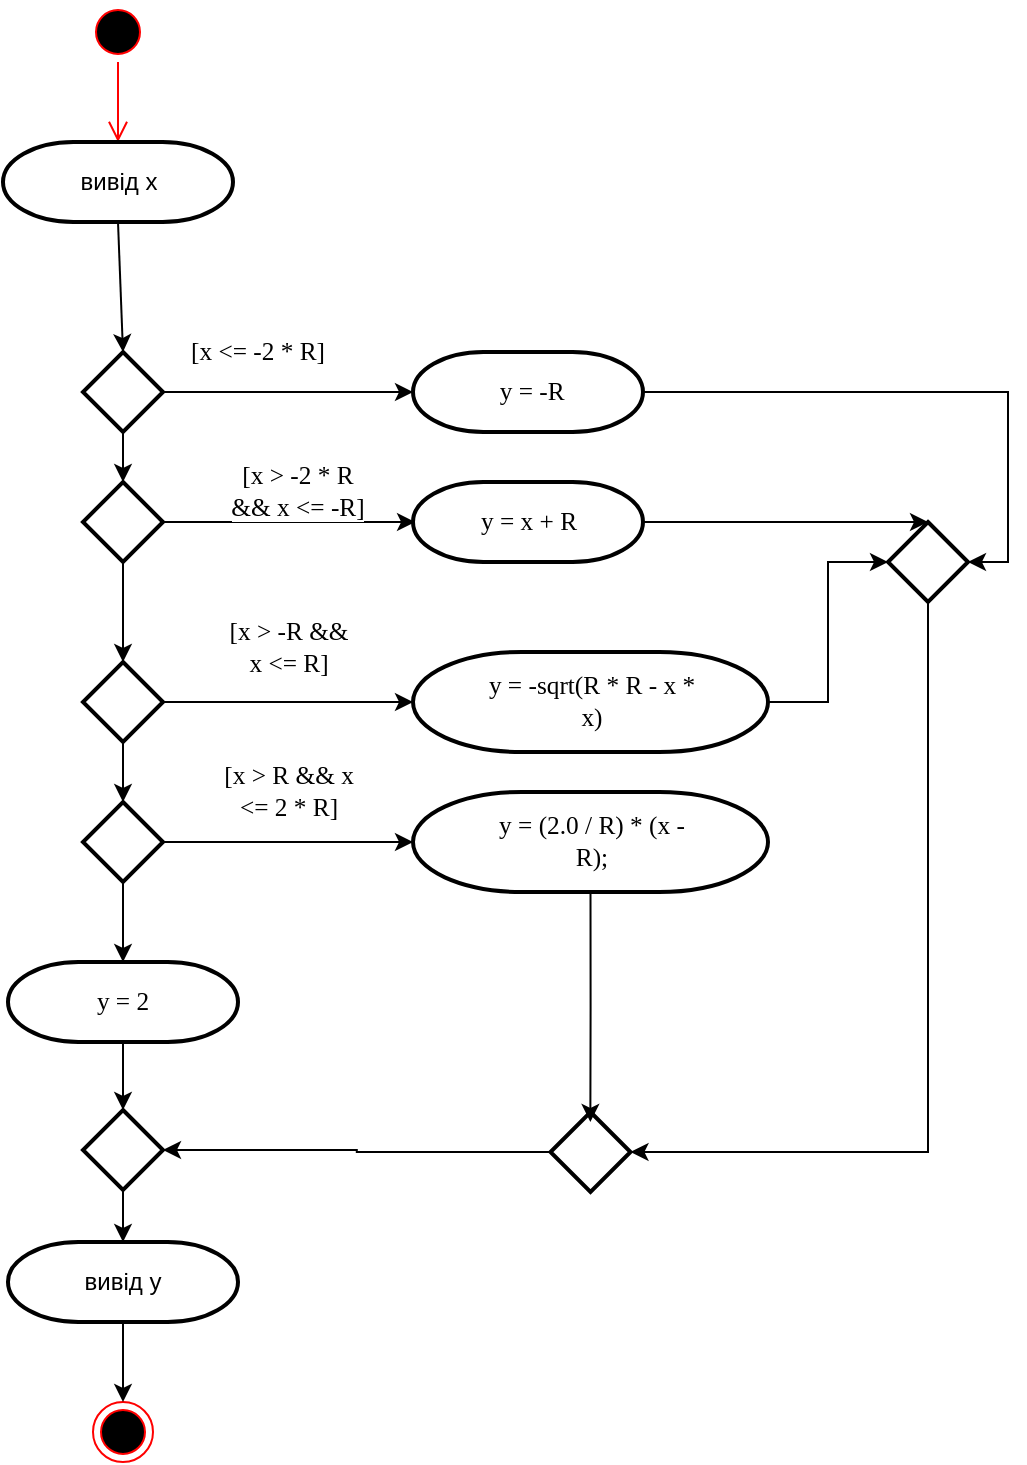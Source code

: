 <mxfile version="28.1.2">
  <diagram name="Сторінка-1" id="ZzPkz9YbqiSq4HCXTbwG">
    <mxGraphModel dx="1226" dy="746" grid="1" gridSize="10" guides="1" tooltips="1" connect="1" arrows="1" fold="1" page="1" pageScale="1" pageWidth="827" pageHeight="1169" math="0" shadow="0">
      <root>
        <mxCell id="0" />
        <mxCell id="1" parent="0" />
        <mxCell id="nThEs6j2bTb8UrddvlU9-1" value="" style="ellipse;html=1;shape=startState;fillColor=#000000;strokeColor=#ff0000;" vertex="1" parent="1">
          <mxGeometry x="140" y="10" width="30" height="30" as="geometry" />
        </mxCell>
        <mxCell id="nThEs6j2bTb8UrddvlU9-2" value="" style="edgeStyle=orthogonalEdgeStyle;html=1;verticalAlign=bottom;endArrow=open;endSize=8;strokeColor=#ff0000;rounded=0;entryX=0.5;entryY=0;entryDx=0;entryDy=0;entryPerimeter=0;" edge="1" source="nThEs6j2bTb8UrddvlU9-1" parent="1" target="nThEs6j2bTb8UrddvlU9-4">
          <mxGeometry relative="1" as="geometry">
            <mxPoint x="155" y="100" as="targetPoint" />
          </mxGeometry>
        </mxCell>
        <mxCell id="nThEs6j2bTb8UrddvlU9-4" value="вивід x" style="strokeWidth=2;html=1;shape=mxgraph.flowchart.terminator;whiteSpace=wrap;" vertex="1" parent="1">
          <mxGeometry x="97.5" y="80" width="115" height="40" as="geometry" />
        </mxCell>
        <mxCell id="nThEs6j2bTb8UrddvlU9-5" value="" style="endArrow=classic;html=1;rounded=0;exitX=0.5;exitY=1;exitDx=0;exitDy=0;exitPerimeter=0;entryX=0.5;entryY=0;entryDx=0;entryDy=0;entryPerimeter=0;" edge="1" parent="1" source="nThEs6j2bTb8UrddvlU9-4" target="nThEs6j2bTb8UrddvlU9-6">
          <mxGeometry width="50" height="50" relative="1" as="geometry">
            <mxPoint x="242.5" y="220" as="sourcePoint" />
            <mxPoint x="157.5" y="190" as="targetPoint" />
          </mxGeometry>
        </mxCell>
        <mxCell id="nThEs6j2bTb8UrddvlU9-6" value="" style="strokeWidth=2;html=1;shape=mxgraph.flowchart.decision;whiteSpace=wrap;" vertex="1" parent="1">
          <mxGeometry x="137.5" y="185" width="40" height="40" as="geometry" />
        </mxCell>
        <mxCell id="nThEs6j2bTb8UrddvlU9-7" value="" style="strokeWidth=2;html=1;shape=mxgraph.flowchart.decision;whiteSpace=wrap;" vertex="1" parent="1">
          <mxGeometry x="137.5" y="250" width="40" height="40" as="geometry" />
        </mxCell>
        <mxCell id="nThEs6j2bTb8UrddvlU9-8" value="" style="endArrow=classic;html=1;rounded=0;exitX=0.5;exitY=1;exitDx=0;exitDy=0;exitPerimeter=0;entryX=0.5;entryY=0;entryDx=0;entryDy=0;entryPerimeter=0;" edge="1" parent="1" source="nThEs6j2bTb8UrddvlU9-6" target="nThEs6j2bTb8UrddvlU9-7">
          <mxGeometry width="50" height="50" relative="1" as="geometry">
            <mxPoint x="212.5" y="250" as="sourcePoint" />
            <mxPoint x="262.5" y="200" as="targetPoint" />
          </mxGeometry>
        </mxCell>
        <mxCell id="nThEs6j2bTb8UrddvlU9-10" value="" style="endArrow=classic;html=1;rounded=0;exitX=0.5;exitY=1;exitDx=0;exitDy=0;exitPerimeter=0;entryX=0.5;entryY=0;entryDx=0;entryDy=0;entryPerimeter=0;" edge="1" parent="1" target="nThEs6j2bTb8UrddvlU9-11">
          <mxGeometry width="50" height="50" relative="1" as="geometry">
            <mxPoint x="157.5" y="600" as="sourcePoint" />
            <mxPoint x="157.5" y="390" as="targetPoint" />
          </mxGeometry>
        </mxCell>
        <mxCell id="nThEs6j2bTb8UrddvlU9-11" value="вивід у" style="strokeWidth=2;html=1;shape=mxgraph.flowchart.terminator;whiteSpace=wrap;" vertex="1" parent="1">
          <mxGeometry x="100" y="630" width="115" height="40" as="geometry" />
        </mxCell>
        <mxCell id="nThEs6j2bTb8UrddvlU9-12" value="" style="ellipse;html=1;shape=endState;fillColor=#000000;strokeColor=#ff0000;" vertex="1" parent="1">
          <mxGeometry x="142.5" y="710" width="30" height="30" as="geometry" />
        </mxCell>
        <mxCell id="nThEs6j2bTb8UrddvlU9-13" value="" style="endArrow=classic;html=1;rounded=0;exitX=0.5;exitY=1;exitDx=0;exitDy=0;exitPerimeter=0;entryX=0.5;entryY=0;entryDx=0;entryDy=0;" edge="1" parent="1" source="nThEs6j2bTb8UrddvlU9-11" target="nThEs6j2bTb8UrddvlU9-12">
          <mxGeometry width="50" height="50" relative="1" as="geometry">
            <mxPoint x="282.5" y="460" as="sourcePoint" />
            <mxPoint x="332.5" y="410" as="targetPoint" />
          </mxGeometry>
        </mxCell>
        <mxCell id="nThEs6j2bTb8UrddvlU9-14" value="" style="endArrow=classic;html=1;rounded=0;exitX=1;exitY=0.5;exitDx=0;exitDy=0;exitPerimeter=0;entryX=0;entryY=0.5;entryDx=0;entryDy=0;entryPerimeter=0;" edge="1" parent="1" source="nThEs6j2bTb8UrddvlU9-6" target="nThEs6j2bTb8UrddvlU9-16">
          <mxGeometry width="50" height="50" relative="1" as="geometry">
            <mxPoint x="292.5" y="160" as="sourcePoint" />
            <mxPoint x="302.5" y="200" as="targetPoint" />
          </mxGeometry>
        </mxCell>
        <mxCell id="nThEs6j2bTb8UrddvlU9-15" value="" style="endArrow=classic;html=1;rounded=0;exitX=1;exitY=0.5;exitDx=0;exitDy=0;exitPerimeter=0;entryX=0.009;entryY=0.5;entryDx=0;entryDy=0;entryPerimeter=0;" edge="1" parent="1" source="nThEs6j2bTb8UrddvlU9-7" target="nThEs6j2bTb8UrddvlU9-19">
          <mxGeometry width="50" height="50" relative="1" as="geometry">
            <mxPoint x="232.5" y="290" as="sourcePoint" />
            <mxPoint x="302.5" y="270" as="targetPoint" />
          </mxGeometry>
        </mxCell>
        <mxCell id="nThEs6j2bTb8UrddvlU9-16" value="&lt;span style=&quot;font-size: 9.5pt; font-family: &amp;quot;Cascadia Mono&amp;quot;; background: white;&quot;&gt;&amp;nbsp;y = -R&lt;/span&gt;" style="strokeWidth=2;html=1;shape=mxgraph.flowchart.terminator;whiteSpace=wrap;" vertex="1" parent="1">
          <mxGeometry x="302.5" y="185" width="115" height="40" as="geometry" />
        </mxCell>
        <mxCell id="nThEs6j2bTb8UrddvlU9-17" value="&lt;span style=&quot;font-size: 9.5pt; font-family: &amp;quot;Cascadia Mono&amp;quot;; background: white;&quot;&gt;[x &amp;lt;= -2 * R]&lt;/span&gt;" style="text;html=1;align=center;verticalAlign=middle;whiteSpace=wrap;rounded=0;" vertex="1" parent="1">
          <mxGeometry x="170" y="170" width="110" height="30" as="geometry" />
        </mxCell>
        <mxCell id="nThEs6j2bTb8UrddvlU9-18" value="&lt;span style=&quot;font-size: 9.5pt; font-family: &amp;quot;Cascadia Mono&amp;quot;; background: white;&quot;&gt;[x &amp;gt; -2 * R&lt;br&gt;&amp;amp;&amp;amp; x &amp;lt;= -R]&lt;/span&gt;" style="text;html=1;align=center;verticalAlign=middle;whiteSpace=wrap;rounded=0;" vertex="1" parent="1">
          <mxGeometry x="200" y="240" width="90" height="30" as="geometry" />
        </mxCell>
        <mxCell id="nThEs6j2bTb8UrddvlU9-19" value="&lt;span style=&quot;font-size: 9.5pt; font-family: &amp;quot;Cascadia Mono&amp;quot;; background: white;&quot;&gt;y = x + R&lt;/span&gt;" style="strokeWidth=2;html=1;shape=mxgraph.flowchart.terminator;whiteSpace=wrap;" vertex="1" parent="1">
          <mxGeometry x="302.5" y="250" width="115" height="40" as="geometry" />
        </mxCell>
        <mxCell id="nThEs6j2bTb8UrddvlU9-22" value="" style="endArrow=classic;html=1;rounded=0;exitX=0.5;exitY=1;exitDx=0;exitDy=0;exitPerimeter=0;entryX=0.5;entryY=0;entryDx=0;entryDy=0;entryPerimeter=0;" edge="1" parent="1" source="nThEs6j2bTb8UrddvlU9-7" target="nThEs6j2bTb8UrddvlU9-23">
          <mxGeometry width="50" height="50" relative="1" as="geometry">
            <mxPoint x="100" y="325.0" as="sourcePoint" />
            <mxPoint x="157.5" y="310" as="targetPoint" />
          </mxGeometry>
        </mxCell>
        <mxCell id="nThEs6j2bTb8UrddvlU9-23" value="" style="strokeWidth=2;html=1;shape=mxgraph.flowchart.decision;whiteSpace=wrap;" vertex="1" parent="1">
          <mxGeometry x="137.5" y="340" width="40" height="40" as="geometry" />
        </mxCell>
        <mxCell id="nThEs6j2bTb8UrddvlU9-25" value="" style="endArrow=classic;html=1;rounded=0;exitX=0.5;exitY=1;exitDx=0;exitDy=0;exitPerimeter=0;entryX=0.5;entryY=0;entryDx=0;entryDy=0;entryPerimeter=0;" edge="1" parent="1" source="nThEs6j2bTb8UrddvlU9-23" target="nThEs6j2bTb8UrddvlU9-34">
          <mxGeometry width="50" height="50" relative="1" as="geometry">
            <mxPoint x="292.5" y="420" as="sourcePoint" />
            <mxPoint x="157" y="420" as="targetPoint" />
          </mxGeometry>
        </mxCell>
        <mxCell id="nThEs6j2bTb8UrddvlU9-27" value="" style="strokeWidth=2;html=1;shape=mxgraph.flowchart.decision;whiteSpace=wrap;" vertex="1" parent="1">
          <mxGeometry x="371.25" y="565" width="40" height="40" as="geometry" />
        </mxCell>
        <mxCell id="nThEs6j2bTb8UrddvlU9-30" value="" style="endArrow=classic;html=1;rounded=0;exitX=1;exitY=0.5;exitDx=0;exitDy=0;exitPerimeter=0;entryX=0;entryY=0.5;entryDx=0;entryDy=0;entryPerimeter=0;" edge="1" parent="1" source="nThEs6j2bTb8UrddvlU9-23" target="nThEs6j2bTb8UrddvlU9-32">
          <mxGeometry width="50" height="50" relative="1" as="geometry">
            <mxPoint x="250" y="330" as="sourcePoint" />
            <mxPoint x="300" y="360" as="targetPoint" />
          </mxGeometry>
        </mxCell>
        <mxCell id="nThEs6j2bTb8UrddvlU9-31" value="&lt;span style=&quot;font-size: 9.5pt; font-family: &amp;quot;Cascadia Mono&amp;quot;; background: white;&quot;&gt;[x &amp;gt; -R &amp;amp;&amp;amp;&lt;br/&gt;x &amp;lt;= R]&lt;/span&gt;" style="text;html=1;align=center;verticalAlign=middle;resizable=0;points=[];autosize=1;strokeColor=none;fillColor=none;" vertex="1" parent="1">
          <mxGeometry x="190" y="313" width="100" height="40" as="geometry" />
        </mxCell>
        <mxCell id="nThEs6j2bTb8UrddvlU9-32" value="&lt;span style=&quot;font-size: 9.5pt; font-family: &amp;quot;Cascadia Mono&amp;quot;; background: white;&quot;&gt;y = -sqrt(R * R - x *&lt;br/&gt;x)&lt;/span&gt;" style="strokeWidth=2;html=1;shape=mxgraph.flowchart.terminator;whiteSpace=wrap;" vertex="1" parent="1">
          <mxGeometry x="302.5" y="335" width="177.5" height="50" as="geometry" />
        </mxCell>
        <mxCell id="nThEs6j2bTb8UrddvlU9-34" value="" style="strokeWidth=2;html=1;shape=mxgraph.flowchart.decision;whiteSpace=wrap;" vertex="1" parent="1">
          <mxGeometry x="137.5" y="410" width="40" height="40" as="geometry" />
        </mxCell>
        <mxCell id="nThEs6j2bTb8UrddvlU9-35" value="" style="strokeWidth=2;html=1;shape=mxgraph.flowchart.decision;whiteSpace=wrap;" vertex="1" parent="1">
          <mxGeometry x="137.5" y="564" width="40" height="40" as="geometry" />
        </mxCell>
        <mxCell id="nThEs6j2bTb8UrddvlU9-36" value="" style="endArrow=classic;html=1;rounded=0;exitX=0.5;exitY=1;exitDx=0;exitDy=0;exitPerimeter=0;entryX=0.5;entryY=0;entryDx=0;entryDy=0;entryPerimeter=0;" edge="1" parent="1" source="nThEs6j2bTb8UrddvlU9-34" target="nThEs6j2bTb8UrddvlU9-43">
          <mxGeometry width="50" height="50" relative="1" as="geometry">
            <mxPoint x="240" y="350" as="sourcePoint" />
            <mxPoint x="158" y="490" as="targetPoint" />
          </mxGeometry>
        </mxCell>
        <mxCell id="nThEs6j2bTb8UrddvlU9-38" value="" style="endArrow=classic;html=1;rounded=0;exitX=1;exitY=0.5;exitDx=0;exitDy=0;exitPerimeter=0;entryX=0;entryY=0.5;entryDx=0;entryDy=0;entryPerimeter=0;" edge="1" parent="1" source="nThEs6j2bTb8UrddvlU9-34" target="nThEs6j2bTb8UrddvlU9-39">
          <mxGeometry width="50" height="50" relative="1" as="geometry">
            <mxPoint x="250" y="340" as="sourcePoint" />
            <mxPoint x="300" y="430" as="targetPoint" />
          </mxGeometry>
        </mxCell>
        <mxCell id="nThEs6j2bTb8UrddvlU9-48" style="edgeStyle=orthogonalEdgeStyle;rounded=0;orthogonalLoop=1;jettySize=auto;html=1;exitX=0.5;exitY=1;exitDx=0;exitDy=0;exitPerimeter=0;" edge="1" parent="1" source="nThEs6j2bTb8UrddvlU9-39">
          <mxGeometry relative="1" as="geometry">
            <mxPoint x="391.182" y="570" as="targetPoint" />
          </mxGeometry>
        </mxCell>
        <mxCell id="nThEs6j2bTb8UrddvlU9-39" value="&lt;span style=&quot;font-size: 9.5pt; font-family: &amp;quot;Cascadia Mono&amp;quot;; background: white;&quot;&gt;y = (2.0 / R) * (x -&lt;br/&gt;R);&lt;/span&gt;" style="strokeWidth=2;html=1;shape=mxgraph.flowchart.terminator;whiteSpace=wrap;" vertex="1" parent="1">
          <mxGeometry x="302.5" y="405" width="177.5" height="50" as="geometry" />
        </mxCell>
        <mxCell id="nThEs6j2bTb8UrddvlU9-40" value="&lt;span style=&quot;font-size: 9.5pt; font-family: &amp;quot;Cascadia Mono&amp;quot;; background: white;&quot;&gt;[x &amp;gt; R &amp;amp;&amp;amp; x&lt;br/&gt;&amp;lt;= 2 * R]&lt;/span&gt;" style="text;html=1;align=center;verticalAlign=middle;resizable=0;points=[];autosize=1;strokeColor=none;fillColor=none;" vertex="1" parent="1">
          <mxGeometry x="185" y="385" width="110" height="40" as="geometry" />
        </mxCell>
        <mxCell id="nThEs6j2bTb8UrddvlU9-43" value="&lt;span style=&quot;font-size: 9.5pt; font-family: &amp;quot;Cascadia Mono&amp;quot;; background: white;&quot;&gt;y = 2&lt;/span&gt;" style="strokeWidth=2;html=1;shape=mxgraph.flowchart.terminator;whiteSpace=wrap;" vertex="1" parent="1">
          <mxGeometry x="100" y="490" width="115" height="40" as="geometry" />
        </mxCell>
        <mxCell id="nThEs6j2bTb8UrddvlU9-44" style="edgeStyle=orthogonalEdgeStyle;rounded=0;orthogonalLoop=1;jettySize=auto;html=1;exitX=0.5;exitY=1;exitDx=0;exitDy=0;exitPerimeter=0;entryX=0.5;entryY=0;entryDx=0;entryDy=0;entryPerimeter=0;" edge="1" parent="1" source="nThEs6j2bTb8UrddvlU9-43" target="nThEs6j2bTb8UrddvlU9-35">
          <mxGeometry relative="1" as="geometry" />
        </mxCell>
        <mxCell id="nThEs6j2bTb8UrddvlU9-47" style="edgeStyle=orthogonalEdgeStyle;rounded=0;orthogonalLoop=1;jettySize=auto;html=1;exitX=0;exitY=0.5;exitDx=0;exitDy=0;exitPerimeter=0;entryX=1;entryY=0.5;entryDx=0;entryDy=0;entryPerimeter=0;" edge="1" parent="1" source="nThEs6j2bTb8UrddvlU9-27" target="nThEs6j2bTb8UrddvlU9-35">
          <mxGeometry relative="1" as="geometry" />
        </mxCell>
        <mxCell id="nThEs6j2bTb8UrddvlU9-49" value="" style="endArrow=classic;html=1;rounded=0;exitX=1;exitY=0.5;exitDx=0;exitDy=0;exitPerimeter=0;entryX=0.5;entryY=0;entryDx=0;entryDy=0;entryPerimeter=0;" edge="1" parent="1" source="nThEs6j2bTb8UrddvlU9-19" target="nThEs6j2bTb8UrddvlU9-50">
          <mxGeometry width="50" height="50" relative="1" as="geometry">
            <mxPoint x="320" y="420" as="sourcePoint" />
            <mxPoint x="530" y="270" as="targetPoint" />
          </mxGeometry>
        </mxCell>
        <mxCell id="nThEs6j2bTb8UrddvlU9-50" value="" style="strokeWidth=2;html=1;shape=mxgraph.flowchart.decision;whiteSpace=wrap;" vertex="1" parent="1">
          <mxGeometry x="540" y="270" width="40" height="40" as="geometry" />
        </mxCell>
        <mxCell id="nThEs6j2bTb8UrddvlU9-51" style="edgeStyle=orthogonalEdgeStyle;rounded=0;orthogonalLoop=1;jettySize=auto;html=1;exitX=1;exitY=0.5;exitDx=0;exitDy=0;exitPerimeter=0;entryX=0;entryY=0.5;entryDx=0;entryDy=0;entryPerimeter=0;" edge="1" parent="1" source="nThEs6j2bTb8UrddvlU9-32" target="nThEs6j2bTb8UrddvlU9-50">
          <mxGeometry relative="1" as="geometry" />
        </mxCell>
        <mxCell id="nThEs6j2bTb8UrddvlU9-52" style="edgeStyle=orthogonalEdgeStyle;rounded=0;orthogonalLoop=1;jettySize=auto;html=1;exitX=1;exitY=0.5;exitDx=0;exitDy=0;exitPerimeter=0;entryX=1;entryY=0.5;entryDx=0;entryDy=0;entryPerimeter=0;" edge="1" parent="1" source="nThEs6j2bTb8UrddvlU9-16" target="nThEs6j2bTb8UrddvlU9-50">
          <mxGeometry relative="1" as="geometry" />
        </mxCell>
        <mxCell id="nThEs6j2bTb8UrddvlU9-53" style="edgeStyle=orthogonalEdgeStyle;rounded=0;orthogonalLoop=1;jettySize=auto;html=1;exitX=0.5;exitY=1;exitDx=0;exitDy=0;exitPerimeter=0;entryX=1;entryY=0.5;entryDx=0;entryDy=0;entryPerimeter=0;" edge="1" parent="1" source="nThEs6j2bTb8UrddvlU9-50" target="nThEs6j2bTb8UrddvlU9-27">
          <mxGeometry relative="1" as="geometry" />
        </mxCell>
      </root>
    </mxGraphModel>
  </diagram>
</mxfile>

